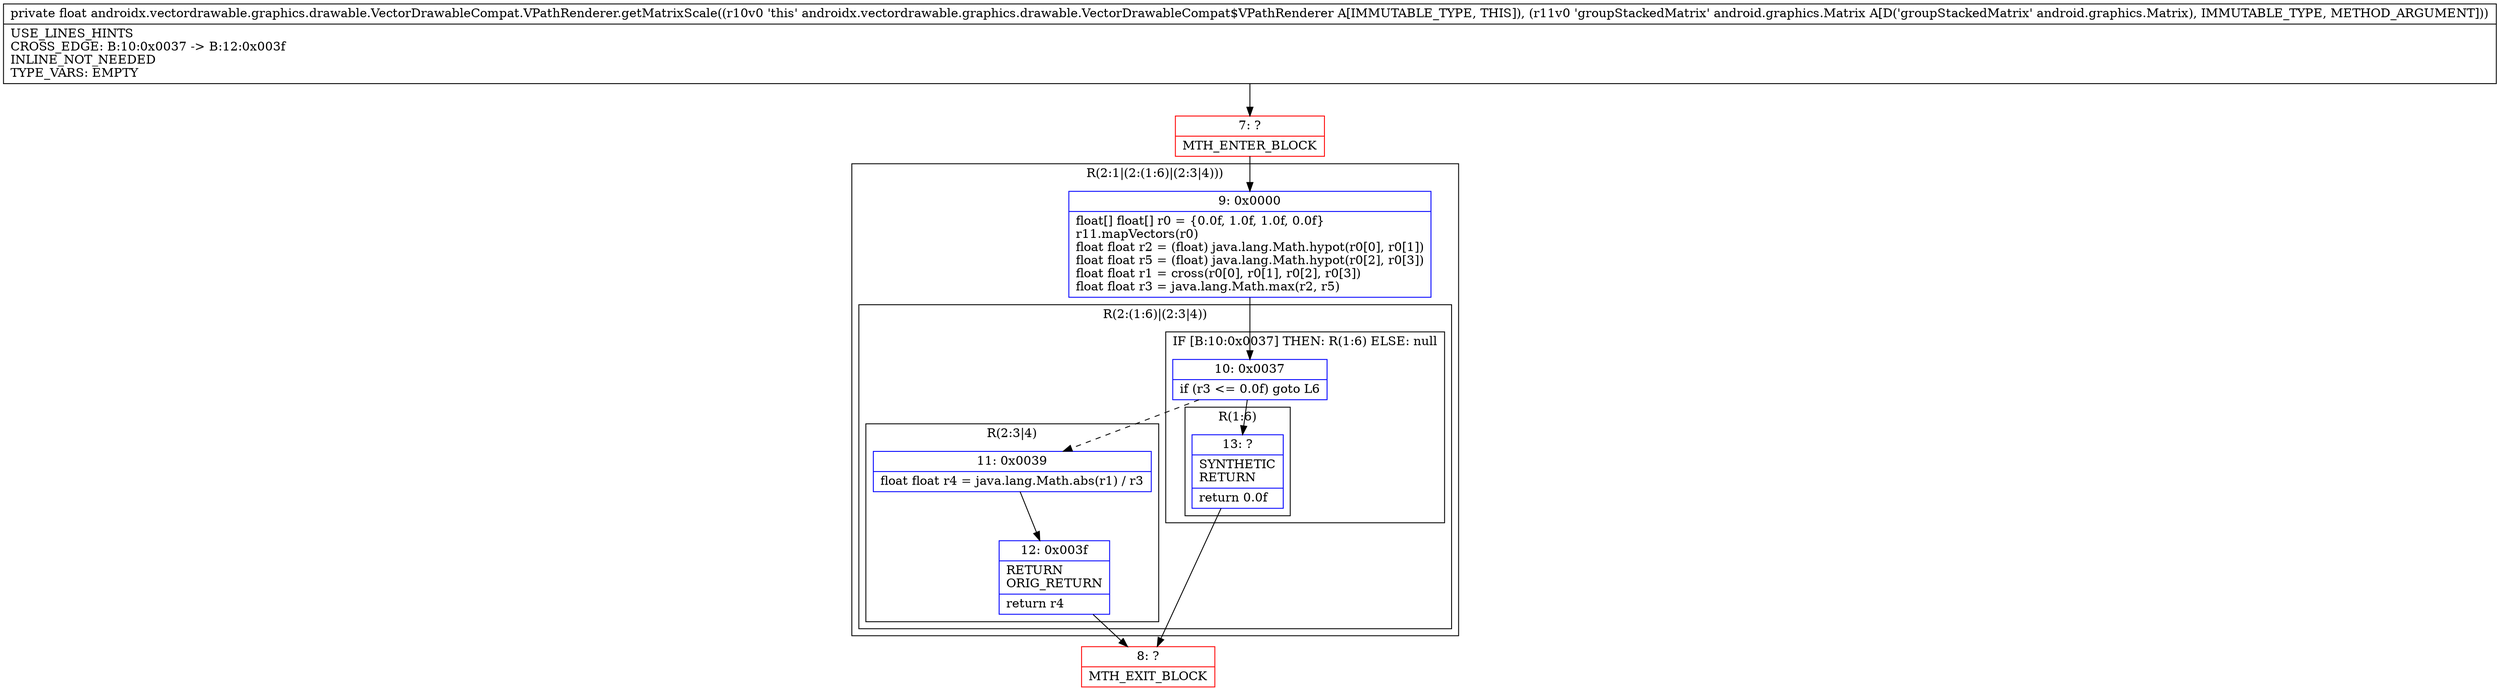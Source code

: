 digraph "CFG forandroidx.vectordrawable.graphics.drawable.VectorDrawableCompat.VPathRenderer.getMatrixScale(Landroid\/graphics\/Matrix;)F" {
subgraph cluster_Region_1086664865 {
label = "R(2:1|(2:(1:6)|(2:3|4)))";
node [shape=record,color=blue];
Node_9 [shape=record,label="{9\:\ 0x0000|float[] float[] r0 = \{0.0f, 1.0f, 1.0f, 0.0f\}\lr11.mapVectors(r0)\lfloat float r2 = (float) java.lang.Math.hypot(r0[0], r0[1])\lfloat float r5 = (float) java.lang.Math.hypot(r0[2], r0[3])\lfloat float r1 = cross(r0[0], r0[1], r0[2], r0[3])\lfloat float r3 = java.lang.Math.max(r2, r5)\l}"];
subgraph cluster_Region_1647944810 {
label = "R(2:(1:6)|(2:3|4))";
node [shape=record,color=blue];
subgraph cluster_IfRegion_875548111 {
label = "IF [B:10:0x0037] THEN: R(1:6) ELSE: null";
node [shape=record,color=blue];
Node_10 [shape=record,label="{10\:\ 0x0037|if (r3 \<= 0.0f) goto L6\l}"];
subgraph cluster_Region_404922342 {
label = "R(1:6)";
node [shape=record,color=blue];
Node_13 [shape=record,label="{13\:\ ?|SYNTHETIC\lRETURN\l|return 0.0f\l}"];
}
}
subgraph cluster_Region_1247843440 {
label = "R(2:3|4)";
node [shape=record,color=blue];
Node_11 [shape=record,label="{11\:\ 0x0039|float float r4 = java.lang.Math.abs(r1) \/ r3\l}"];
Node_12 [shape=record,label="{12\:\ 0x003f|RETURN\lORIG_RETURN\l|return r4\l}"];
}
}
}
Node_7 [shape=record,color=red,label="{7\:\ ?|MTH_ENTER_BLOCK\l}"];
Node_8 [shape=record,color=red,label="{8\:\ ?|MTH_EXIT_BLOCK\l}"];
MethodNode[shape=record,label="{private float androidx.vectordrawable.graphics.drawable.VectorDrawableCompat.VPathRenderer.getMatrixScale((r10v0 'this' androidx.vectordrawable.graphics.drawable.VectorDrawableCompat$VPathRenderer A[IMMUTABLE_TYPE, THIS]), (r11v0 'groupStackedMatrix' android.graphics.Matrix A[D('groupStackedMatrix' android.graphics.Matrix), IMMUTABLE_TYPE, METHOD_ARGUMENT]))  | USE_LINES_HINTS\lCROSS_EDGE: B:10:0x0037 \-\> B:12:0x003f\lINLINE_NOT_NEEDED\lTYPE_VARS: EMPTY\l}"];
MethodNode -> Node_7;Node_9 -> Node_10;
Node_10 -> Node_11[style=dashed];
Node_10 -> Node_13;
Node_13 -> Node_8;
Node_11 -> Node_12;
Node_12 -> Node_8;
Node_7 -> Node_9;
}

